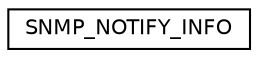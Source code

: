 digraph "Graphical Class Hierarchy"
{
  edge [fontname="Helvetica",fontsize="10",labelfontname="Helvetica",labelfontsize="10"];
  node [fontname="Helvetica",fontsize="10",shape=record];
  rankdir="LR";
  Node1 [label="SNMP_NOTIFY_INFO",height=0.2,width=0.4,color="black", fillcolor="white", style="filled",URL="$struct_s_n_m_p___n_o_t_i_f_y___i_n_f_o.html"];
}
